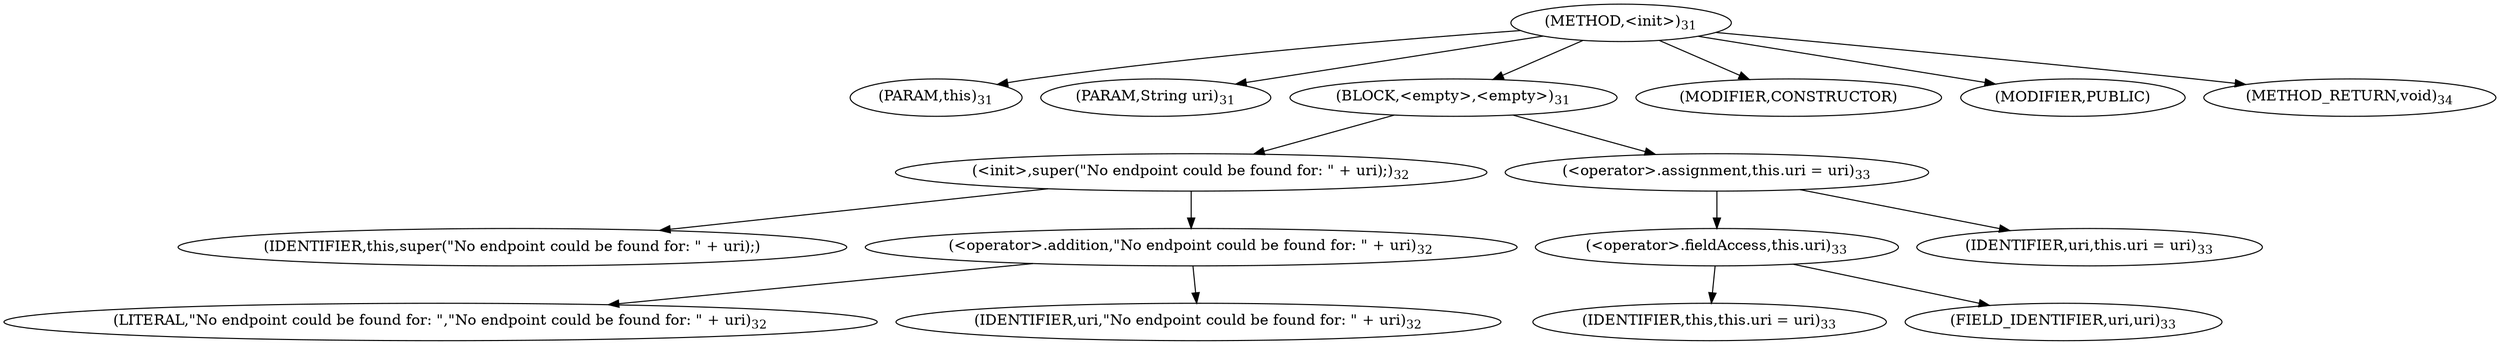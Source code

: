 digraph "&lt;init&gt;" {  
"14" [label = <(METHOD,&lt;init&gt;)<SUB>31</SUB>> ]
"4" [label = <(PARAM,this)<SUB>31</SUB>> ]
"15" [label = <(PARAM,String uri)<SUB>31</SUB>> ]
"16" [label = <(BLOCK,&lt;empty&gt;,&lt;empty&gt;)<SUB>31</SUB>> ]
"17" [label = <(&lt;init&gt;,super(&quot;No endpoint could be found for: &quot; + uri);)<SUB>32</SUB>> ]
"3" [label = <(IDENTIFIER,this,super(&quot;No endpoint could be found for: &quot; + uri);)> ]
"18" [label = <(&lt;operator&gt;.addition,&quot;No endpoint could be found for: &quot; + uri)<SUB>32</SUB>> ]
"19" [label = <(LITERAL,&quot;No endpoint could be found for: &quot;,&quot;No endpoint could be found for: &quot; + uri)<SUB>32</SUB>> ]
"20" [label = <(IDENTIFIER,uri,&quot;No endpoint could be found for: &quot; + uri)<SUB>32</SUB>> ]
"21" [label = <(&lt;operator&gt;.assignment,this.uri = uri)<SUB>33</SUB>> ]
"22" [label = <(&lt;operator&gt;.fieldAccess,this.uri)<SUB>33</SUB>> ]
"5" [label = <(IDENTIFIER,this,this.uri = uri)<SUB>33</SUB>> ]
"23" [label = <(FIELD_IDENTIFIER,uri,uri)<SUB>33</SUB>> ]
"24" [label = <(IDENTIFIER,uri,this.uri = uri)<SUB>33</SUB>> ]
"25" [label = <(MODIFIER,CONSTRUCTOR)> ]
"26" [label = <(MODIFIER,PUBLIC)> ]
"27" [label = <(METHOD_RETURN,void)<SUB>34</SUB>> ]
  "14" -> "4" 
  "14" -> "15" 
  "14" -> "16" 
  "14" -> "25" 
  "14" -> "26" 
  "14" -> "27" 
  "16" -> "17" 
  "16" -> "21" 
  "17" -> "3" 
  "17" -> "18" 
  "18" -> "19" 
  "18" -> "20" 
  "21" -> "22" 
  "21" -> "24" 
  "22" -> "5" 
  "22" -> "23" 
}
